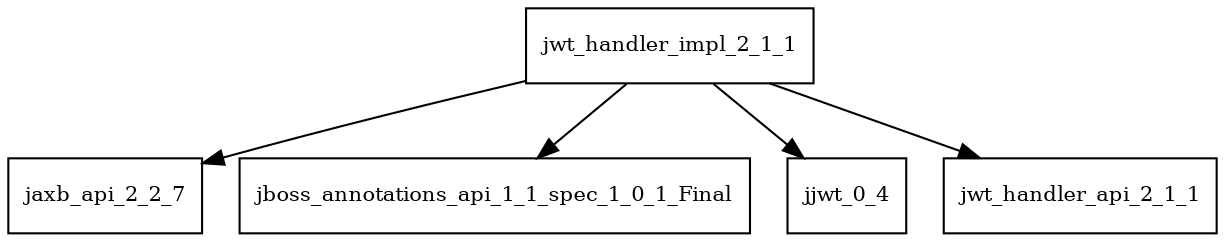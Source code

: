 digraph jwt_handler_impl_2_1_1_dependencies {
  node [shape = box, fontsize=10.0];
  jwt_handler_impl_2_1_1 -> jaxb_api_2_2_7;
  jwt_handler_impl_2_1_1 -> jboss_annotations_api_1_1_spec_1_0_1_Final;
  jwt_handler_impl_2_1_1 -> jjwt_0_4;
  jwt_handler_impl_2_1_1 -> jwt_handler_api_2_1_1;
}
